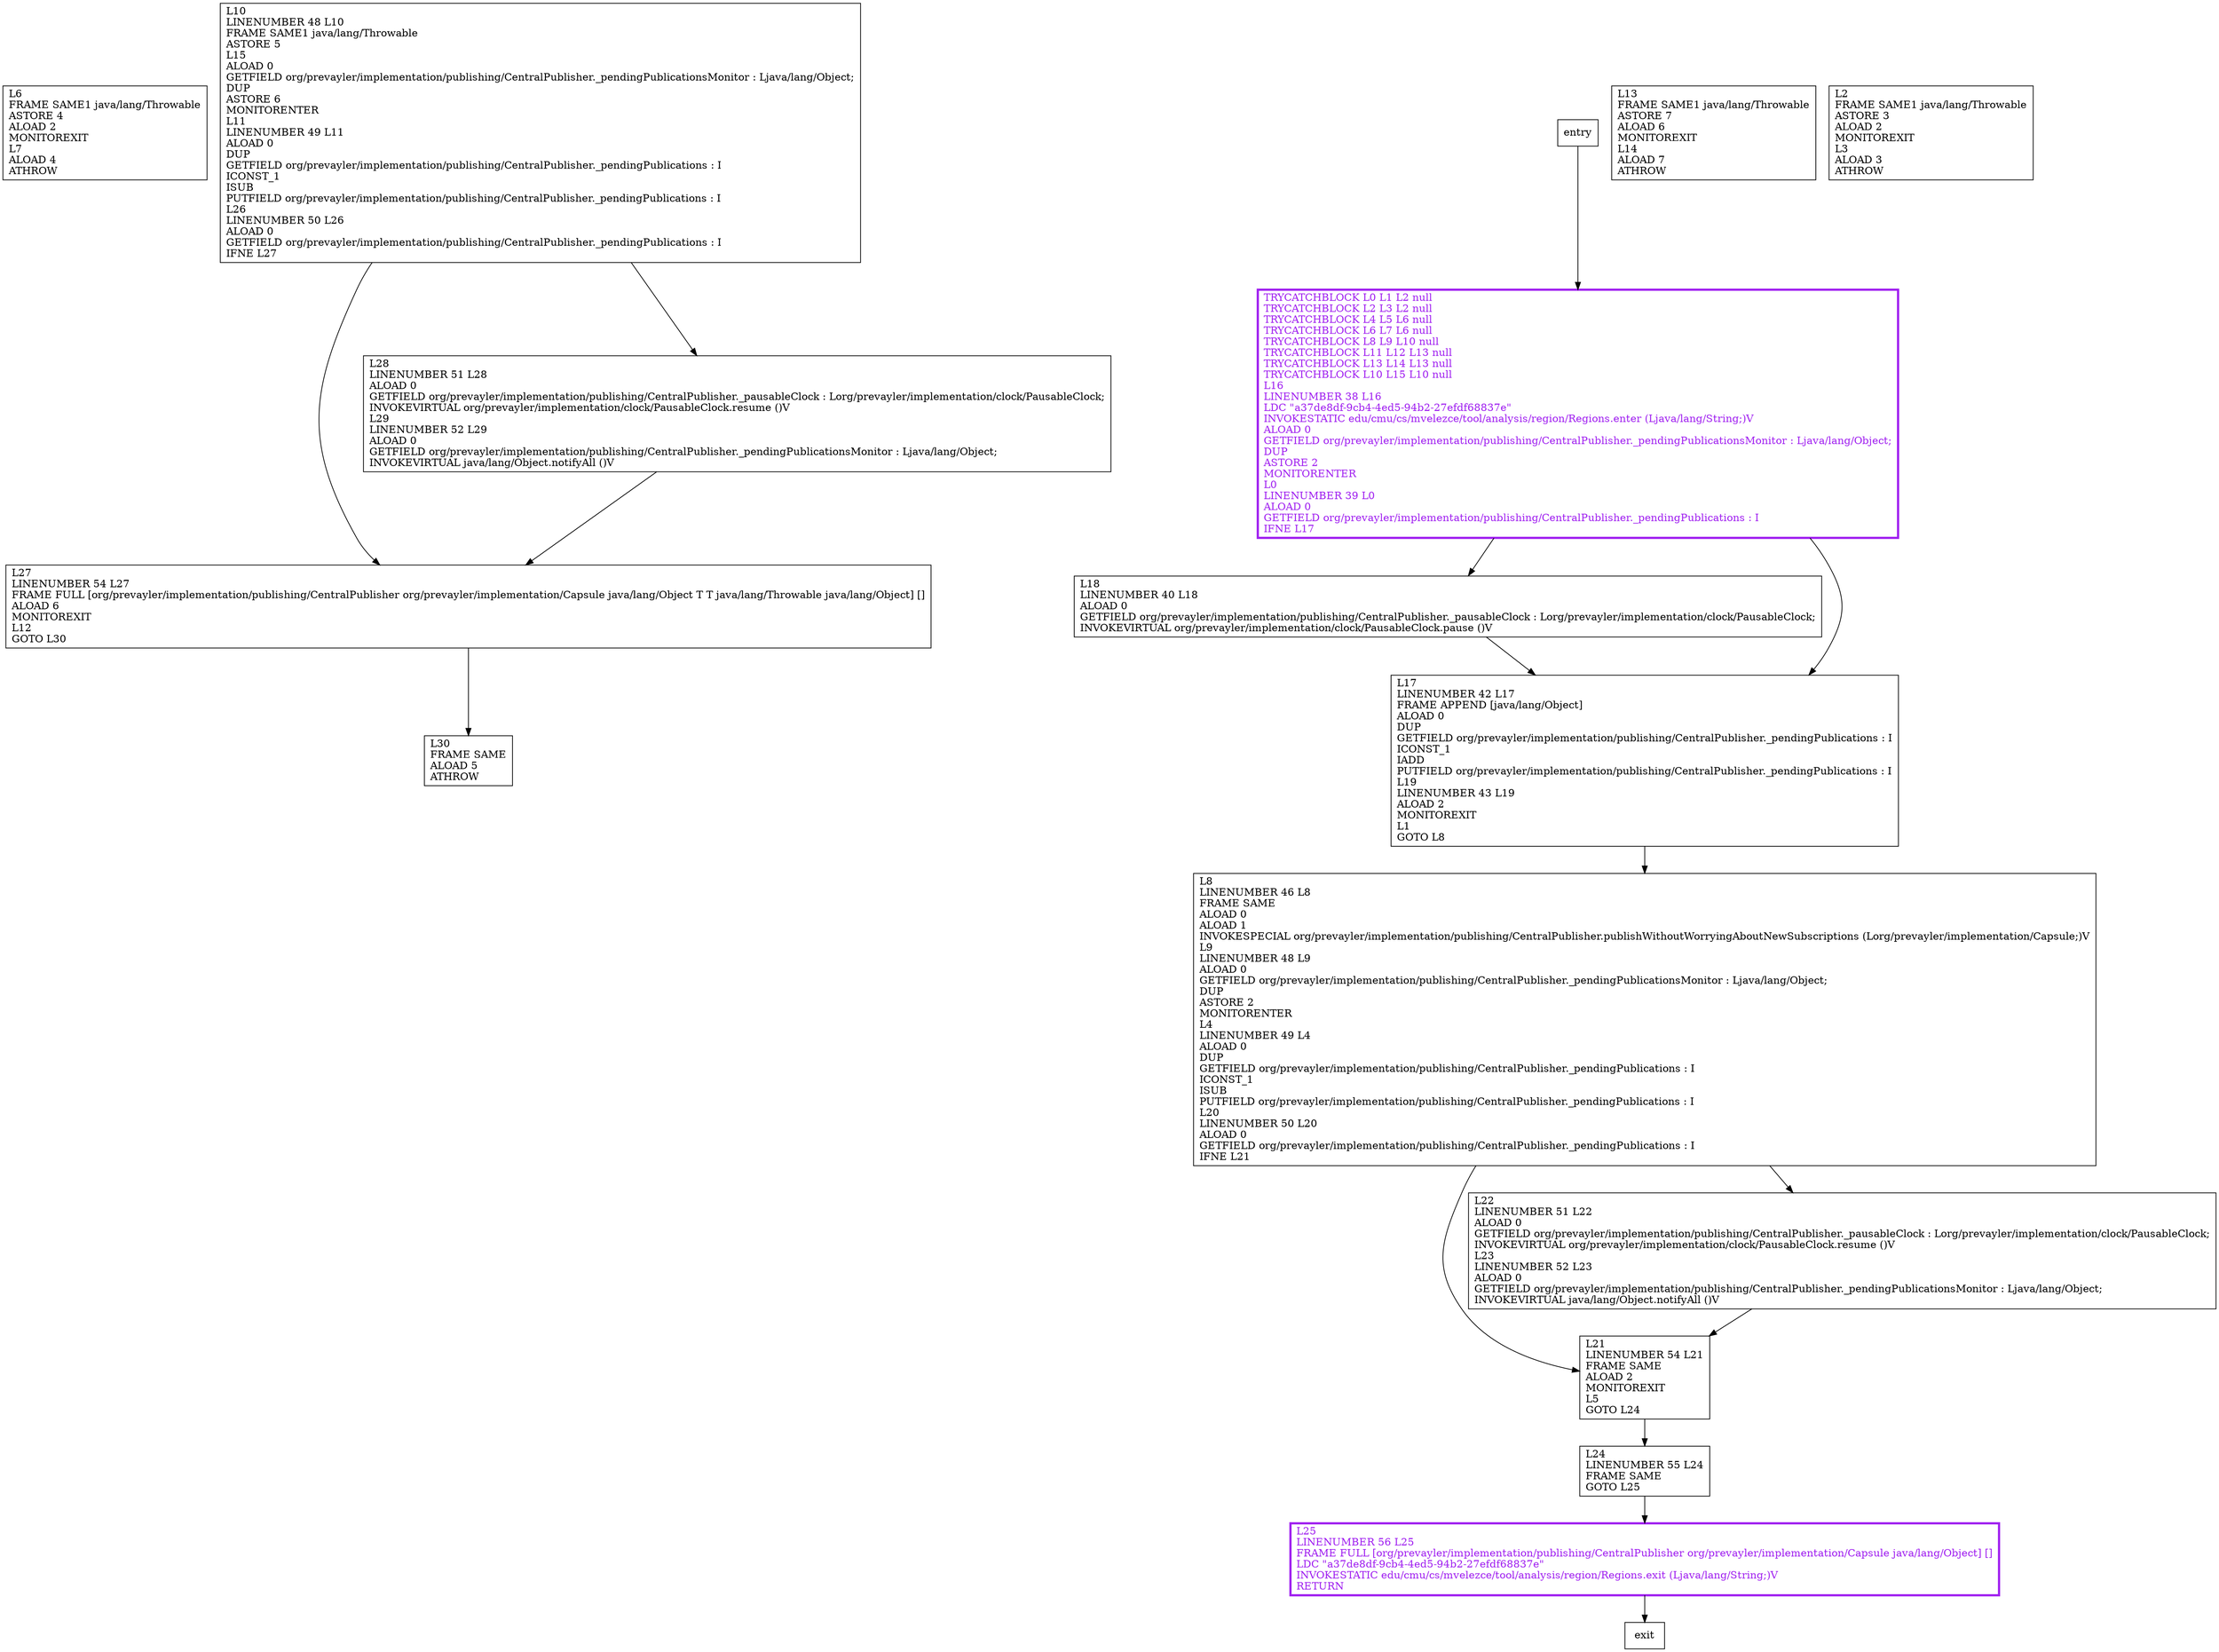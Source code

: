 digraph publish {
node [shape=record];
499043082 [label="L6\lFRAME SAME1 java/lang/Throwable\lASTORE 4\lALOAD 2\lMONITOREXIT\lL7\lALOAD 4\lATHROW\l"];
1061620042 [label="L30\lFRAME SAME\lALOAD 5\lATHROW\l"];
933947504 [label="L18\lLINENUMBER 40 L18\lALOAD 0\lGETFIELD org/prevayler/implementation/publishing/CentralPublisher._pausableClock : Lorg/prevayler/implementation/clock/PausableClock;\lINVOKEVIRTUAL org/prevayler/implementation/clock/PausableClock.pause ()V\l"];
359769658 [label="L8\lLINENUMBER 46 L8\lFRAME SAME\lALOAD 0\lALOAD 1\lINVOKESPECIAL org/prevayler/implementation/publishing/CentralPublisher.publishWithoutWorryingAboutNewSubscriptions (Lorg/prevayler/implementation/Capsule;)V\lL9\lLINENUMBER 48 L9\lALOAD 0\lGETFIELD org/prevayler/implementation/publishing/CentralPublisher._pendingPublicationsMonitor : Ljava/lang/Object;\lDUP\lASTORE 2\lMONITORENTER\lL4\lLINENUMBER 49 L4\lALOAD 0\lDUP\lGETFIELD org/prevayler/implementation/publishing/CentralPublisher._pendingPublications : I\lICONST_1\lISUB\lPUTFIELD org/prevayler/implementation/publishing/CentralPublisher._pendingPublications : I\lL20\lLINENUMBER 50 L20\lALOAD 0\lGETFIELD org/prevayler/implementation/publishing/CentralPublisher._pendingPublications : I\lIFNE L21\l"];
1503386238 [label="L21\lLINENUMBER 54 L21\lFRAME SAME\lALOAD 2\lMONITOREXIT\lL5\lGOTO L24\l"];
452045545 [label="L25\lLINENUMBER 56 L25\lFRAME FULL [org/prevayler/implementation/publishing/CentralPublisher org/prevayler/implementation/Capsule java/lang/Object] []\lLDC \"a37de8df-9cb4-4ed5-94b2-27efdf68837e\"\lINVOKESTATIC edu/cmu/cs/mvelezce/tool/analysis/region/Regions.exit (Ljava/lang/String;)V\lRETURN\l"];
957497429 [label="L22\lLINENUMBER 51 L22\lALOAD 0\lGETFIELD org/prevayler/implementation/publishing/CentralPublisher._pausableClock : Lorg/prevayler/implementation/clock/PausableClock;\lINVOKEVIRTUAL org/prevayler/implementation/clock/PausableClock.resume ()V\lL23\lLINENUMBER 52 L23\lALOAD 0\lGETFIELD org/prevayler/implementation/publishing/CentralPublisher._pendingPublicationsMonitor : Ljava/lang/Object;\lINVOKEVIRTUAL java/lang/Object.notifyAll ()V\l"];
566911291 [label="L24\lLINENUMBER 55 L24\lFRAME SAME\lGOTO L25\l"];
1550208425 [label="L13\lFRAME SAME1 java/lang/Throwable\lASTORE 7\lALOAD 6\lMONITOREXIT\lL14\lALOAD 7\lATHROW\l"];
1255403795 [label="TRYCATCHBLOCK L0 L1 L2 null\lTRYCATCHBLOCK L2 L3 L2 null\lTRYCATCHBLOCK L4 L5 L6 null\lTRYCATCHBLOCK L6 L7 L6 null\lTRYCATCHBLOCK L8 L9 L10 null\lTRYCATCHBLOCK L11 L12 L13 null\lTRYCATCHBLOCK L13 L14 L13 null\lTRYCATCHBLOCK L10 L15 L10 null\lL16\lLINENUMBER 38 L16\lLDC \"a37de8df-9cb4-4ed5-94b2-27efdf68837e\"\lINVOKESTATIC edu/cmu/cs/mvelezce/tool/analysis/region/Regions.enter (Ljava/lang/String;)V\lALOAD 0\lGETFIELD org/prevayler/implementation/publishing/CentralPublisher._pendingPublicationsMonitor : Ljava/lang/Object;\lDUP\lASTORE 2\lMONITORENTER\lL0\lLINENUMBER 39 L0\lALOAD 0\lGETFIELD org/prevayler/implementation/publishing/CentralPublisher._pendingPublications : I\lIFNE L17\l"];
1090492142 [label="L2\lFRAME SAME1 java/lang/Throwable\lASTORE 3\lALOAD 2\lMONITOREXIT\lL3\lALOAD 3\lATHROW\l"];
1132146097 [label="L27\lLINENUMBER 54 L27\lFRAME FULL [org/prevayler/implementation/publishing/CentralPublisher org/prevayler/implementation/Capsule java/lang/Object T T java/lang/Throwable java/lang/Object] []\lALOAD 6\lMONITOREXIT\lL12\lGOTO L30\l"];
835342602 [label="L10\lLINENUMBER 48 L10\lFRAME SAME1 java/lang/Throwable\lASTORE 5\lL15\lALOAD 0\lGETFIELD org/prevayler/implementation/publishing/CentralPublisher._pendingPublicationsMonitor : Ljava/lang/Object;\lDUP\lASTORE 6\lMONITORENTER\lL11\lLINENUMBER 49 L11\lALOAD 0\lDUP\lGETFIELD org/prevayler/implementation/publishing/CentralPublisher._pendingPublications : I\lICONST_1\lISUB\lPUTFIELD org/prevayler/implementation/publishing/CentralPublisher._pendingPublications : I\lL26\lLINENUMBER 50 L26\lALOAD 0\lGETFIELD org/prevayler/implementation/publishing/CentralPublisher._pendingPublications : I\lIFNE L27\l"];
430971302 [label="L17\lLINENUMBER 42 L17\lFRAME APPEND [java/lang/Object]\lALOAD 0\lDUP\lGETFIELD org/prevayler/implementation/publishing/CentralPublisher._pendingPublications : I\lICONST_1\lIADD\lPUTFIELD org/prevayler/implementation/publishing/CentralPublisher._pendingPublications : I\lL19\lLINENUMBER 43 L19\lALOAD 2\lMONITOREXIT\lL1\lGOTO L8\l"];
678844495 [label="L28\lLINENUMBER 51 L28\lALOAD 0\lGETFIELD org/prevayler/implementation/publishing/CentralPublisher._pausableClock : Lorg/prevayler/implementation/clock/PausableClock;\lINVOKEVIRTUAL org/prevayler/implementation/clock/PausableClock.resume ()V\lL29\lLINENUMBER 52 L29\lALOAD 0\lGETFIELD org/prevayler/implementation/publishing/CentralPublisher._pendingPublicationsMonitor : Ljava/lang/Object;\lINVOKEVIRTUAL java/lang/Object.notifyAll ()V\l"];
entry;
exit;
933947504 -> 430971302;
359769658 -> 1503386238;
359769658 -> 957497429;
1503386238 -> 566911291;
452045545 -> exit;
957497429 -> 1503386238;
566911291 -> 452045545;
1255403795 -> 933947504;
1255403795 -> 430971302;
entry -> 1255403795;
1132146097 -> 1061620042;
835342602 -> 1132146097;
835342602 -> 678844495;
430971302 -> 359769658;
678844495 -> 1132146097;
1255403795[fontcolor="purple", penwidth=3, color="purple"];
452045545[fontcolor="purple", penwidth=3, color="purple"];
}
